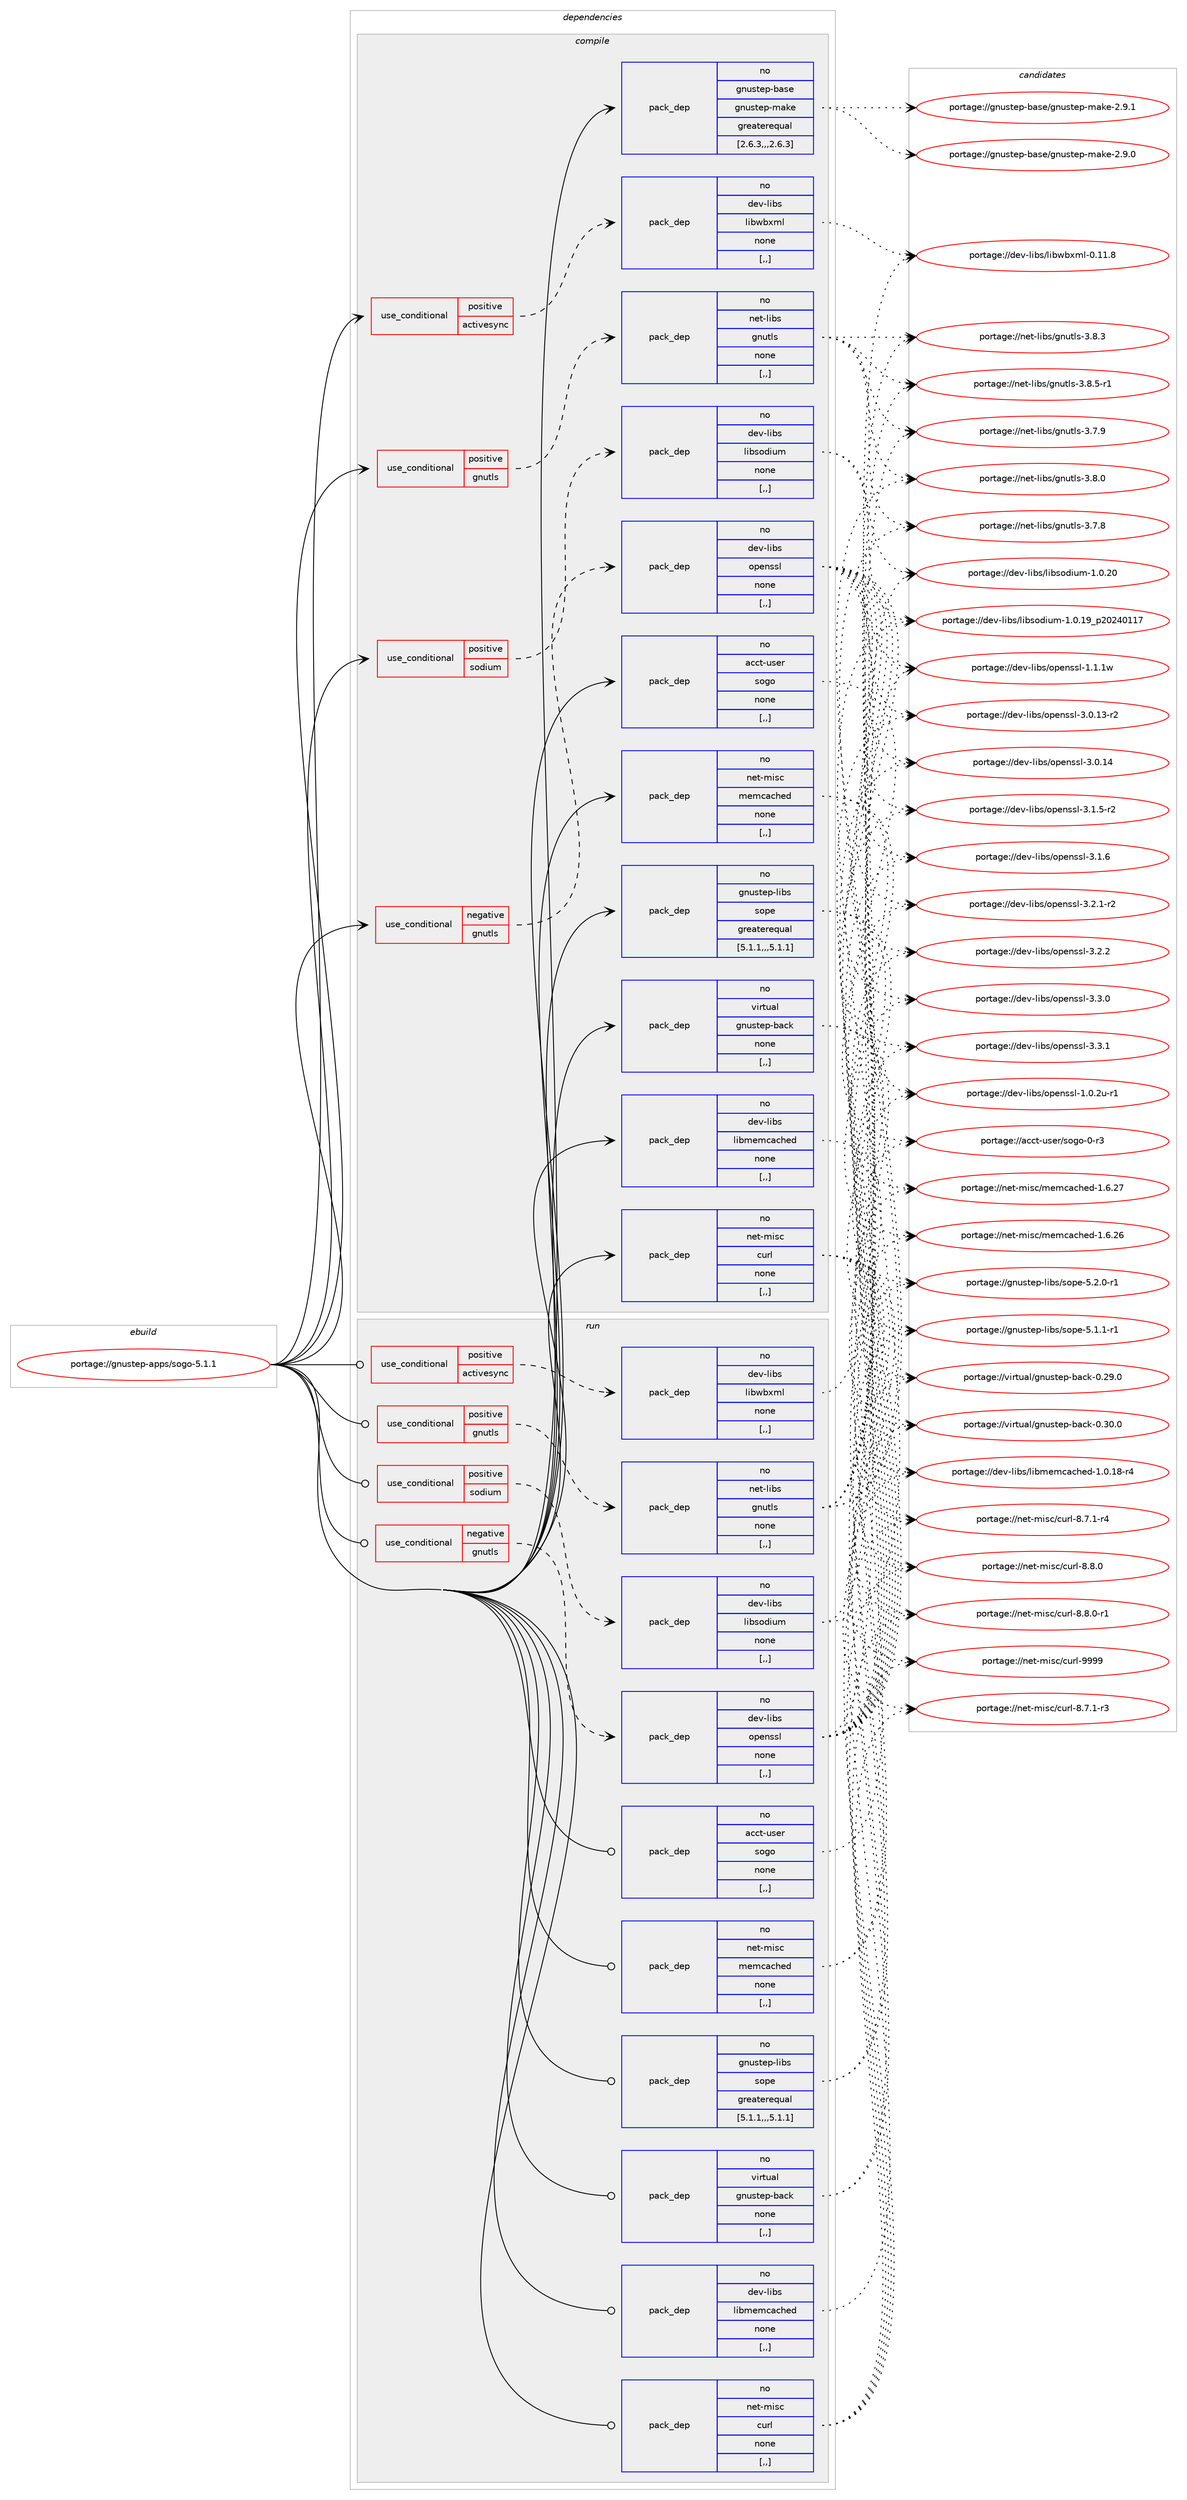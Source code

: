 digraph prolog {

# *************
# Graph options
# *************

newrank=true;
concentrate=true;
compound=true;
graph [rankdir=LR,fontname=Helvetica,fontsize=10,ranksep=1.5];#, ranksep=2.5, nodesep=0.2];
edge  [arrowhead=vee];
node  [fontname=Helvetica,fontsize=10];

# **********
# The ebuild
# **********

subgraph cluster_leftcol {
color=gray;
rank=same;
label=<<i>ebuild</i>>;
id [label="portage://gnustep-apps/sogo-5.1.1", color=red, width=4, href="../gnustep-apps/sogo-5.1.1.svg"];
}

# ****************
# The dependencies
# ****************

subgraph cluster_midcol {
color=gray;
label=<<i>dependencies</i>>;
subgraph cluster_compile {
fillcolor="#eeeeee";
style=filled;
label=<<i>compile</i>>;
subgraph cond64511 {
dependency236648 [label=<<TABLE BORDER="0" CELLBORDER="1" CELLSPACING="0" CELLPADDING="4"><TR><TD ROWSPAN="3" CELLPADDING="10">use_conditional</TD></TR><TR><TD>negative</TD></TR><TR><TD>gnutls</TD></TR></TABLE>>, shape=none, color=red];
subgraph pack170615 {
dependency236649 [label=<<TABLE BORDER="0" CELLBORDER="1" CELLSPACING="0" CELLPADDING="4" WIDTH="220"><TR><TD ROWSPAN="6" CELLPADDING="30">pack_dep</TD></TR><TR><TD WIDTH="110">no</TD></TR><TR><TD>dev-libs</TD></TR><TR><TD>openssl</TD></TR><TR><TD>none</TD></TR><TR><TD>[,,]</TD></TR></TABLE>>, shape=none, color=blue];
}
dependency236648:e -> dependency236649:w [weight=20,style="dashed",arrowhead="vee"];
}
id:e -> dependency236648:w [weight=20,style="solid",arrowhead="vee"];
subgraph cond64512 {
dependency236650 [label=<<TABLE BORDER="0" CELLBORDER="1" CELLSPACING="0" CELLPADDING="4"><TR><TD ROWSPAN="3" CELLPADDING="10">use_conditional</TD></TR><TR><TD>positive</TD></TR><TR><TD>activesync</TD></TR></TABLE>>, shape=none, color=red];
subgraph pack170616 {
dependency236651 [label=<<TABLE BORDER="0" CELLBORDER="1" CELLSPACING="0" CELLPADDING="4" WIDTH="220"><TR><TD ROWSPAN="6" CELLPADDING="30">pack_dep</TD></TR><TR><TD WIDTH="110">no</TD></TR><TR><TD>dev-libs</TD></TR><TR><TD>libwbxml</TD></TR><TR><TD>none</TD></TR><TR><TD>[,,]</TD></TR></TABLE>>, shape=none, color=blue];
}
dependency236650:e -> dependency236651:w [weight=20,style="dashed",arrowhead="vee"];
}
id:e -> dependency236650:w [weight=20,style="solid",arrowhead="vee"];
subgraph cond64513 {
dependency236652 [label=<<TABLE BORDER="0" CELLBORDER="1" CELLSPACING="0" CELLPADDING="4"><TR><TD ROWSPAN="3" CELLPADDING="10">use_conditional</TD></TR><TR><TD>positive</TD></TR><TR><TD>gnutls</TD></TR></TABLE>>, shape=none, color=red];
subgraph pack170617 {
dependency236653 [label=<<TABLE BORDER="0" CELLBORDER="1" CELLSPACING="0" CELLPADDING="4" WIDTH="220"><TR><TD ROWSPAN="6" CELLPADDING="30">pack_dep</TD></TR><TR><TD WIDTH="110">no</TD></TR><TR><TD>net-libs</TD></TR><TR><TD>gnutls</TD></TR><TR><TD>none</TD></TR><TR><TD>[,,]</TD></TR></TABLE>>, shape=none, color=blue];
}
dependency236652:e -> dependency236653:w [weight=20,style="dashed",arrowhead="vee"];
}
id:e -> dependency236652:w [weight=20,style="solid",arrowhead="vee"];
subgraph cond64514 {
dependency236654 [label=<<TABLE BORDER="0" CELLBORDER="1" CELLSPACING="0" CELLPADDING="4"><TR><TD ROWSPAN="3" CELLPADDING="10">use_conditional</TD></TR><TR><TD>positive</TD></TR><TR><TD>sodium</TD></TR></TABLE>>, shape=none, color=red];
subgraph pack170618 {
dependency236655 [label=<<TABLE BORDER="0" CELLBORDER="1" CELLSPACING="0" CELLPADDING="4" WIDTH="220"><TR><TD ROWSPAN="6" CELLPADDING="30">pack_dep</TD></TR><TR><TD WIDTH="110">no</TD></TR><TR><TD>dev-libs</TD></TR><TR><TD>libsodium</TD></TR><TR><TD>none</TD></TR><TR><TD>[,,]</TD></TR></TABLE>>, shape=none, color=blue];
}
dependency236654:e -> dependency236655:w [weight=20,style="dashed",arrowhead="vee"];
}
id:e -> dependency236654:w [weight=20,style="solid",arrowhead="vee"];
subgraph pack170619 {
dependency236656 [label=<<TABLE BORDER="0" CELLBORDER="1" CELLSPACING="0" CELLPADDING="4" WIDTH="220"><TR><TD ROWSPAN="6" CELLPADDING="30">pack_dep</TD></TR><TR><TD WIDTH="110">no</TD></TR><TR><TD>acct-user</TD></TR><TR><TD>sogo</TD></TR><TR><TD>none</TD></TR><TR><TD>[,,]</TD></TR></TABLE>>, shape=none, color=blue];
}
id:e -> dependency236656:w [weight=20,style="solid",arrowhead="vee"];
subgraph pack170620 {
dependency236657 [label=<<TABLE BORDER="0" CELLBORDER="1" CELLSPACING="0" CELLPADDING="4" WIDTH="220"><TR><TD ROWSPAN="6" CELLPADDING="30">pack_dep</TD></TR><TR><TD WIDTH="110">no</TD></TR><TR><TD>dev-libs</TD></TR><TR><TD>libmemcached</TD></TR><TR><TD>none</TD></TR><TR><TD>[,,]</TD></TR></TABLE>>, shape=none, color=blue];
}
id:e -> dependency236657:w [weight=20,style="solid",arrowhead="vee"];
subgraph pack170621 {
dependency236658 [label=<<TABLE BORDER="0" CELLBORDER="1" CELLSPACING="0" CELLPADDING="4" WIDTH="220"><TR><TD ROWSPAN="6" CELLPADDING="30">pack_dep</TD></TR><TR><TD WIDTH="110">no</TD></TR><TR><TD>gnustep-base</TD></TR><TR><TD>gnustep-make</TD></TR><TR><TD>greaterequal</TD></TR><TR><TD>[2.6.3,,,2.6.3]</TD></TR></TABLE>>, shape=none, color=blue];
}
id:e -> dependency236658:w [weight=20,style="solid",arrowhead="vee"];
subgraph pack170622 {
dependency236659 [label=<<TABLE BORDER="0" CELLBORDER="1" CELLSPACING="0" CELLPADDING="4" WIDTH="220"><TR><TD ROWSPAN="6" CELLPADDING="30">pack_dep</TD></TR><TR><TD WIDTH="110">no</TD></TR><TR><TD>gnustep-libs</TD></TR><TR><TD>sope</TD></TR><TR><TD>greaterequal</TD></TR><TR><TD>[5.1.1,,,5.1.1]</TD></TR></TABLE>>, shape=none, color=blue];
}
id:e -> dependency236659:w [weight=20,style="solid",arrowhead="vee"];
subgraph pack170623 {
dependency236660 [label=<<TABLE BORDER="0" CELLBORDER="1" CELLSPACING="0" CELLPADDING="4" WIDTH="220"><TR><TD ROWSPAN="6" CELLPADDING="30">pack_dep</TD></TR><TR><TD WIDTH="110">no</TD></TR><TR><TD>net-misc</TD></TR><TR><TD>curl</TD></TR><TR><TD>none</TD></TR><TR><TD>[,,]</TD></TR></TABLE>>, shape=none, color=blue];
}
id:e -> dependency236660:w [weight=20,style="solid",arrowhead="vee"];
subgraph pack170624 {
dependency236661 [label=<<TABLE BORDER="0" CELLBORDER="1" CELLSPACING="0" CELLPADDING="4" WIDTH="220"><TR><TD ROWSPAN="6" CELLPADDING="30">pack_dep</TD></TR><TR><TD WIDTH="110">no</TD></TR><TR><TD>net-misc</TD></TR><TR><TD>memcached</TD></TR><TR><TD>none</TD></TR><TR><TD>[,,]</TD></TR></TABLE>>, shape=none, color=blue];
}
id:e -> dependency236661:w [weight=20,style="solid",arrowhead="vee"];
subgraph pack170625 {
dependency236662 [label=<<TABLE BORDER="0" CELLBORDER="1" CELLSPACING="0" CELLPADDING="4" WIDTH="220"><TR><TD ROWSPAN="6" CELLPADDING="30">pack_dep</TD></TR><TR><TD WIDTH="110">no</TD></TR><TR><TD>virtual</TD></TR><TR><TD>gnustep-back</TD></TR><TR><TD>none</TD></TR><TR><TD>[,,]</TD></TR></TABLE>>, shape=none, color=blue];
}
id:e -> dependency236662:w [weight=20,style="solid",arrowhead="vee"];
}
subgraph cluster_compileandrun {
fillcolor="#eeeeee";
style=filled;
label=<<i>compile and run</i>>;
}
subgraph cluster_run {
fillcolor="#eeeeee";
style=filled;
label=<<i>run</i>>;
subgraph cond64515 {
dependency236663 [label=<<TABLE BORDER="0" CELLBORDER="1" CELLSPACING="0" CELLPADDING="4"><TR><TD ROWSPAN="3" CELLPADDING="10">use_conditional</TD></TR><TR><TD>negative</TD></TR><TR><TD>gnutls</TD></TR></TABLE>>, shape=none, color=red];
subgraph pack170626 {
dependency236664 [label=<<TABLE BORDER="0" CELLBORDER="1" CELLSPACING="0" CELLPADDING="4" WIDTH="220"><TR><TD ROWSPAN="6" CELLPADDING="30">pack_dep</TD></TR><TR><TD WIDTH="110">no</TD></TR><TR><TD>dev-libs</TD></TR><TR><TD>openssl</TD></TR><TR><TD>none</TD></TR><TR><TD>[,,]</TD></TR></TABLE>>, shape=none, color=blue];
}
dependency236663:e -> dependency236664:w [weight=20,style="dashed",arrowhead="vee"];
}
id:e -> dependency236663:w [weight=20,style="solid",arrowhead="odot"];
subgraph cond64516 {
dependency236665 [label=<<TABLE BORDER="0" CELLBORDER="1" CELLSPACING="0" CELLPADDING="4"><TR><TD ROWSPAN="3" CELLPADDING="10">use_conditional</TD></TR><TR><TD>positive</TD></TR><TR><TD>activesync</TD></TR></TABLE>>, shape=none, color=red];
subgraph pack170627 {
dependency236666 [label=<<TABLE BORDER="0" CELLBORDER="1" CELLSPACING="0" CELLPADDING="4" WIDTH="220"><TR><TD ROWSPAN="6" CELLPADDING="30">pack_dep</TD></TR><TR><TD WIDTH="110">no</TD></TR><TR><TD>dev-libs</TD></TR><TR><TD>libwbxml</TD></TR><TR><TD>none</TD></TR><TR><TD>[,,]</TD></TR></TABLE>>, shape=none, color=blue];
}
dependency236665:e -> dependency236666:w [weight=20,style="dashed",arrowhead="vee"];
}
id:e -> dependency236665:w [weight=20,style="solid",arrowhead="odot"];
subgraph cond64517 {
dependency236667 [label=<<TABLE BORDER="0" CELLBORDER="1" CELLSPACING="0" CELLPADDING="4"><TR><TD ROWSPAN="3" CELLPADDING="10">use_conditional</TD></TR><TR><TD>positive</TD></TR><TR><TD>gnutls</TD></TR></TABLE>>, shape=none, color=red];
subgraph pack170628 {
dependency236668 [label=<<TABLE BORDER="0" CELLBORDER="1" CELLSPACING="0" CELLPADDING="4" WIDTH="220"><TR><TD ROWSPAN="6" CELLPADDING="30">pack_dep</TD></TR><TR><TD WIDTH="110">no</TD></TR><TR><TD>net-libs</TD></TR><TR><TD>gnutls</TD></TR><TR><TD>none</TD></TR><TR><TD>[,,]</TD></TR></TABLE>>, shape=none, color=blue];
}
dependency236667:e -> dependency236668:w [weight=20,style="dashed",arrowhead="vee"];
}
id:e -> dependency236667:w [weight=20,style="solid",arrowhead="odot"];
subgraph cond64518 {
dependency236669 [label=<<TABLE BORDER="0" CELLBORDER="1" CELLSPACING="0" CELLPADDING="4"><TR><TD ROWSPAN="3" CELLPADDING="10">use_conditional</TD></TR><TR><TD>positive</TD></TR><TR><TD>sodium</TD></TR></TABLE>>, shape=none, color=red];
subgraph pack170629 {
dependency236670 [label=<<TABLE BORDER="0" CELLBORDER="1" CELLSPACING="0" CELLPADDING="4" WIDTH="220"><TR><TD ROWSPAN="6" CELLPADDING="30">pack_dep</TD></TR><TR><TD WIDTH="110">no</TD></TR><TR><TD>dev-libs</TD></TR><TR><TD>libsodium</TD></TR><TR><TD>none</TD></TR><TR><TD>[,,]</TD></TR></TABLE>>, shape=none, color=blue];
}
dependency236669:e -> dependency236670:w [weight=20,style="dashed",arrowhead="vee"];
}
id:e -> dependency236669:w [weight=20,style="solid",arrowhead="odot"];
subgraph pack170630 {
dependency236671 [label=<<TABLE BORDER="0" CELLBORDER="1" CELLSPACING="0" CELLPADDING="4" WIDTH="220"><TR><TD ROWSPAN="6" CELLPADDING="30">pack_dep</TD></TR><TR><TD WIDTH="110">no</TD></TR><TR><TD>acct-user</TD></TR><TR><TD>sogo</TD></TR><TR><TD>none</TD></TR><TR><TD>[,,]</TD></TR></TABLE>>, shape=none, color=blue];
}
id:e -> dependency236671:w [weight=20,style="solid",arrowhead="odot"];
subgraph pack170631 {
dependency236672 [label=<<TABLE BORDER="0" CELLBORDER="1" CELLSPACING="0" CELLPADDING="4" WIDTH="220"><TR><TD ROWSPAN="6" CELLPADDING="30">pack_dep</TD></TR><TR><TD WIDTH="110">no</TD></TR><TR><TD>dev-libs</TD></TR><TR><TD>libmemcached</TD></TR><TR><TD>none</TD></TR><TR><TD>[,,]</TD></TR></TABLE>>, shape=none, color=blue];
}
id:e -> dependency236672:w [weight=20,style="solid",arrowhead="odot"];
subgraph pack170632 {
dependency236673 [label=<<TABLE BORDER="0" CELLBORDER="1" CELLSPACING="0" CELLPADDING="4" WIDTH="220"><TR><TD ROWSPAN="6" CELLPADDING="30">pack_dep</TD></TR><TR><TD WIDTH="110">no</TD></TR><TR><TD>gnustep-libs</TD></TR><TR><TD>sope</TD></TR><TR><TD>greaterequal</TD></TR><TR><TD>[5.1.1,,,5.1.1]</TD></TR></TABLE>>, shape=none, color=blue];
}
id:e -> dependency236673:w [weight=20,style="solid",arrowhead="odot"];
subgraph pack170633 {
dependency236674 [label=<<TABLE BORDER="0" CELLBORDER="1" CELLSPACING="0" CELLPADDING="4" WIDTH="220"><TR><TD ROWSPAN="6" CELLPADDING="30">pack_dep</TD></TR><TR><TD WIDTH="110">no</TD></TR><TR><TD>net-misc</TD></TR><TR><TD>curl</TD></TR><TR><TD>none</TD></TR><TR><TD>[,,]</TD></TR></TABLE>>, shape=none, color=blue];
}
id:e -> dependency236674:w [weight=20,style="solid",arrowhead="odot"];
subgraph pack170634 {
dependency236675 [label=<<TABLE BORDER="0" CELLBORDER="1" CELLSPACING="0" CELLPADDING="4" WIDTH="220"><TR><TD ROWSPAN="6" CELLPADDING="30">pack_dep</TD></TR><TR><TD WIDTH="110">no</TD></TR><TR><TD>net-misc</TD></TR><TR><TD>memcached</TD></TR><TR><TD>none</TD></TR><TR><TD>[,,]</TD></TR></TABLE>>, shape=none, color=blue];
}
id:e -> dependency236675:w [weight=20,style="solid",arrowhead="odot"];
subgraph pack170635 {
dependency236676 [label=<<TABLE BORDER="0" CELLBORDER="1" CELLSPACING="0" CELLPADDING="4" WIDTH="220"><TR><TD ROWSPAN="6" CELLPADDING="30">pack_dep</TD></TR><TR><TD WIDTH="110">no</TD></TR><TR><TD>virtual</TD></TR><TR><TD>gnustep-back</TD></TR><TR><TD>none</TD></TR><TR><TD>[,,]</TD></TR></TABLE>>, shape=none, color=blue];
}
id:e -> dependency236676:w [weight=20,style="solid",arrowhead="odot"];
}
}

# **************
# The candidates
# **************

subgraph cluster_choices {
rank=same;
color=gray;
label=<<i>candidates</i>>;

subgraph choice170615 {
color=black;
nodesep=1;
choice1001011184510810598115471111121011101151151084549464846501174511449 [label="portage://dev-libs/openssl-1.0.2u-r1", color=red, width=4,href="../dev-libs/openssl-1.0.2u-r1.svg"];
choice100101118451081059811547111112101110115115108454946494649119 [label="portage://dev-libs/openssl-1.1.1w", color=red, width=4,href="../dev-libs/openssl-1.1.1w.svg"];
choice100101118451081059811547111112101110115115108455146484649514511450 [label="portage://dev-libs/openssl-3.0.13-r2", color=red, width=4,href="../dev-libs/openssl-3.0.13-r2.svg"];
choice10010111845108105981154711111210111011511510845514648464952 [label="portage://dev-libs/openssl-3.0.14", color=red, width=4,href="../dev-libs/openssl-3.0.14.svg"];
choice1001011184510810598115471111121011101151151084551464946534511450 [label="portage://dev-libs/openssl-3.1.5-r2", color=red, width=4,href="../dev-libs/openssl-3.1.5-r2.svg"];
choice100101118451081059811547111112101110115115108455146494654 [label="portage://dev-libs/openssl-3.1.6", color=red, width=4,href="../dev-libs/openssl-3.1.6.svg"];
choice1001011184510810598115471111121011101151151084551465046494511450 [label="portage://dev-libs/openssl-3.2.1-r2", color=red, width=4,href="../dev-libs/openssl-3.2.1-r2.svg"];
choice100101118451081059811547111112101110115115108455146504650 [label="portage://dev-libs/openssl-3.2.2", color=red, width=4,href="../dev-libs/openssl-3.2.2.svg"];
choice100101118451081059811547111112101110115115108455146514648 [label="portage://dev-libs/openssl-3.3.0", color=red, width=4,href="../dev-libs/openssl-3.3.0.svg"];
choice100101118451081059811547111112101110115115108455146514649 [label="portage://dev-libs/openssl-3.3.1", color=red, width=4,href="../dev-libs/openssl-3.3.1.svg"];
dependency236649:e -> choice1001011184510810598115471111121011101151151084549464846501174511449:w [style=dotted,weight="100"];
dependency236649:e -> choice100101118451081059811547111112101110115115108454946494649119:w [style=dotted,weight="100"];
dependency236649:e -> choice100101118451081059811547111112101110115115108455146484649514511450:w [style=dotted,weight="100"];
dependency236649:e -> choice10010111845108105981154711111210111011511510845514648464952:w [style=dotted,weight="100"];
dependency236649:e -> choice1001011184510810598115471111121011101151151084551464946534511450:w [style=dotted,weight="100"];
dependency236649:e -> choice100101118451081059811547111112101110115115108455146494654:w [style=dotted,weight="100"];
dependency236649:e -> choice1001011184510810598115471111121011101151151084551465046494511450:w [style=dotted,weight="100"];
dependency236649:e -> choice100101118451081059811547111112101110115115108455146504650:w [style=dotted,weight="100"];
dependency236649:e -> choice100101118451081059811547111112101110115115108455146514648:w [style=dotted,weight="100"];
dependency236649:e -> choice100101118451081059811547111112101110115115108455146514649:w [style=dotted,weight="100"];
}
subgraph choice170616 {
color=black;
nodesep=1;
choice100101118451081059811547108105981199812010910845484649494656 [label="portage://dev-libs/libwbxml-0.11.8", color=red, width=4,href="../dev-libs/libwbxml-0.11.8.svg"];
dependency236651:e -> choice100101118451081059811547108105981199812010910845484649494656:w [style=dotted,weight="100"];
}
subgraph choice170617 {
color=black;
nodesep=1;
choice110101116451081059811547103110117116108115455146554656 [label="portage://net-libs/gnutls-3.7.8", color=red, width=4,href="../net-libs/gnutls-3.7.8.svg"];
choice110101116451081059811547103110117116108115455146554657 [label="portage://net-libs/gnutls-3.7.9", color=red, width=4,href="../net-libs/gnutls-3.7.9.svg"];
choice110101116451081059811547103110117116108115455146564648 [label="portage://net-libs/gnutls-3.8.0", color=red, width=4,href="../net-libs/gnutls-3.8.0.svg"];
choice110101116451081059811547103110117116108115455146564651 [label="portage://net-libs/gnutls-3.8.3", color=red, width=4,href="../net-libs/gnutls-3.8.3.svg"];
choice1101011164510810598115471031101171161081154551465646534511449 [label="portage://net-libs/gnutls-3.8.5-r1", color=red, width=4,href="../net-libs/gnutls-3.8.5-r1.svg"];
dependency236653:e -> choice110101116451081059811547103110117116108115455146554656:w [style=dotted,weight="100"];
dependency236653:e -> choice110101116451081059811547103110117116108115455146554657:w [style=dotted,weight="100"];
dependency236653:e -> choice110101116451081059811547103110117116108115455146564648:w [style=dotted,weight="100"];
dependency236653:e -> choice110101116451081059811547103110117116108115455146564651:w [style=dotted,weight="100"];
dependency236653:e -> choice1101011164510810598115471031101171161081154551465646534511449:w [style=dotted,weight="100"];
}
subgraph choice170618 {
color=black;
nodesep=1;
choice1001011184510810598115471081059811511110010511710945494648464957951125048505248494955 [label="portage://dev-libs/libsodium-1.0.19_p20240117", color=red, width=4,href="../dev-libs/libsodium-1.0.19_p20240117.svg"];
choice1001011184510810598115471081059811511110010511710945494648465048 [label="portage://dev-libs/libsodium-1.0.20", color=red, width=4,href="../dev-libs/libsodium-1.0.20.svg"];
dependency236655:e -> choice1001011184510810598115471081059811511110010511710945494648464957951125048505248494955:w [style=dotted,weight="100"];
dependency236655:e -> choice1001011184510810598115471081059811511110010511710945494648465048:w [style=dotted,weight="100"];
}
subgraph choice170619 {
color=black;
nodesep=1;
choice979999116451171151011144711511110311145484511451 [label="portage://acct-user/sogo-0-r3", color=red, width=4,href="../acct-user/sogo-0-r3.svg"];
dependency236656:e -> choice979999116451171151011144711511110311145484511451:w [style=dotted,weight="100"];
}
subgraph choice170620 {
color=black;
nodesep=1;
choice10010111845108105981154710810598109101109999799104101100454946484649564511452 [label="portage://dev-libs/libmemcached-1.0.18-r4", color=red, width=4,href="../dev-libs/libmemcached-1.0.18-r4.svg"];
dependency236657:e -> choice10010111845108105981154710810598109101109999799104101100454946484649564511452:w [style=dotted,weight="100"];
}
subgraph choice170621 {
color=black;
nodesep=1;
choice103110117115116101112459897115101471031101171151161011124510997107101455046574648 [label="portage://gnustep-base/gnustep-make-2.9.0", color=red, width=4,href="../gnustep-base/gnustep-make-2.9.0.svg"];
choice103110117115116101112459897115101471031101171151161011124510997107101455046574649 [label="portage://gnustep-base/gnustep-make-2.9.1", color=red, width=4,href="../gnustep-base/gnustep-make-2.9.1.svg"];
dependency236658:e -> choice103110117115116101112459897115101471031101171151161011124510997107101455046574648:w [style=dotted,weight="100"];
dependency236658:e -> choice103110117115116101112459897115101471031101171151161011124510997107101455046574649:w [style=dotted,weight="100"];
}
subgraph choice170622 {
color=black;
nodesep=1;
choice1031101171151161011124510810598115471151111121014553464946494511449 [label="portage://gnustep-libs/sope-5.1.1-r1", color=red, width=4,href="../gnustep-libs/sope-5.1.1-r1.svg"];
choice1031101171151161011124510810598115471151111121014553465046484511449 [label="portage://gnustep-libs/sope-5.2.0-r1", color=red, width=4,href="../gnustep-libs/sope-5.2.0-r1.svg"];
dependency236659:e -> choice1031101171151161011124510810598115471151111121014553464946494511449:w [style=dotted,weight="100"];
dependency236659:e -> choice1031101171151161011124510810598115471151111121014553465046484511449:w [style=dotted,weight="100"];
}
subgraph choice170623 {
color=black;
nodesep=1;
choice110101116451091051159947991171141084556465546494511451 [label="portage://net-misc/curl-8.7.1-r3", color=red, width=4,href="../net-misc/curl-8.7.1-r3.svg"];
choice110101116451091051159947991171141084556465546494511452 [label="portage://net-misc/curl-8.7.1-r4", color=red, width=4,href="../net-misc/curl-8.7.1-r4.svg"];
choice11010111645109105115994799117114108455646564648 [label="portage://net-misc/curl-8.8.0", color=red, width=4,href="../net-misc/curl-8.8.0.svg"];
choice110101116451091051159947991171141084556465646484511449 [label="portage://net-misc/curl-8.8.0-r1", color=red, width=4,href="../net-misc/curl-8.8.0-r1.svg"];
choice110101116451091051159947991171141084557575757 [label="portage://net-misc/curl-9999", color=red, width=4,href="../net-misc/curl-9999.svg"];
dependency236660:e -> choice110101116451091051159947991171141084556465546494511451:w [style=dotted,weight="100"];
dependency236660:e -> choice110101116451091051159947991171141084556465546494511452:w [style=dotted,weight="100"];
dependency236660:e -> choice11010111645109105115994799117114108455646564648:w [style=dotted,weight="100"];
dependency236660:e -> choice110101116451091051159947991171141084556465646484511449:w [style=dotted,weight="100"];
dependency236660:e -> choice110101116451091051159947991171141084557575757:w [style=dotted,weight="100"];
}
subgraph choice170624 {
color=black;
nodesep=1;
choice11010111645109105115994710910110999979910410110045494654465054 [label="portage://net-misc/memcached-1.6.26", color=red, width=4,href="../net-misc/memcached-1.6.26.svg"];
choice11010111645109105115994710910110999979910410110045494654465055 [label="portage://net-misc/memcached-1.6.27", color=red, width=4,href="../net-misc/memcached-1.6.27.svg"];
dependency236661:e -> choice11010111645109105115994710910110999979910410110045494654465054:w [style=dotted,weight="100"];
dependency236661:e -> choice11010111645109105115994710910110999979910410110045494654465055:w [style=dotted,weight="100"];
}
subgraph choice170625 {
color=black;
nodesep=1;
choice11810511411611797108471031101171151161011124598979910745484650574648 [label="portage://virtual/gnustep-back-0.29.0", color=red, width=4,href="../virtual/gnustep-back-0.29.0.svg"];
choice11810511411611797108471031101171151161011124598979910745484651484648 [label="portage://virtual/gnustep-back-0.30.0", color=red, width=4,href="../virtual/gnustep-back-0.30.0.svg"];
dependency236662:e -> choice11810511411611797108471031101171151161011124598979910745484650574648:w [style=dotted,weight="100"];
dependency236662:e -> choice11810511411611797108471031101171151161011124598979910745484651484648:w [style=dotted,weight="100"];
}
subgraph choice170626 {
color=black;
nodesep=1;
choice1001011184510810598115471111121011101151151084549464846501174511449 [label="portage://dev-libs/openssl-1.0.2u-r1", color=red, width=4,href="../dev-libs/openssl-1.0.2u-r1.svg"];
choice100101118451081059811547111112101110115115108454946494649119 [label="portage://dev-libs/openssl-1.1.1w", color=red, width=4,href="../dev-libs/openssl-1.1.1w.svg"];
choice100101118451081059811547111112101110115115108455146484649514511450 [label="portage://dev-libs/openssl-3.0.13-r2", color=red, width=4,href="../dev-libs/openssl-3.0.13-r2.svg"];
choice10010111845108105981154711111210111011511510845514648464952 [label="portage://dev-libs/openssl-3.0.14", color=red, width=4,href="../dev-libs/openssl-3.0.14.svg"];
choice1001011184510810598115471111121011101151151084551464946534511450 [label="portage://dev-libs/openssl-3.1.5-r2", color=red, width=4,href="../dev-libs/openssl-3.1.5-r2.svg"];
choice100101118451081059811547111112101110115115108455146494654 [label="portage://dev-libs/openssl-3.1.6", color=red, width=4,href="../dev-libs/openssl-3.1.6.svg"];
choice1001011184510810598115471111121011101151151084551465046494511450 [label="portage://dev-libs/openssl-3.2.1-r2", color=red, width=4,href="../dev-libs/openssl-3.2.1-r2.svg"];
choice100101118451081059811547111112101110115115108455146504650 [label="portage://dev-libs/openssl-3.2.2", color=red, width=4,href="../dev-libs/openssl-3.2.2.svg"];
choice100101118451081059811547111112101110115115108455146514648 [label="portage://dev-libs/openssl-3.3.0", color=red, width=4,href="../dev-libs/openssl-3.3.0.svg"];
choice100101118451081059811547111112101110115115108455146514649 [label="portage://dev-libs/openssl-3.3.1", color=red, width=4,href="../dev-libs/openssl-3.3.1.svg"];
dependency236664:e -> choice1001011184510810598115471111121011101151151084549464846501174511449:w [style=dotted,weight="100"];
dependency236664:e -> choice100101118451081059811547111112101110115115108454946494649119:w [style=dotted,weight="100"];
dependency236664:e -> choice100101118451081059811547111112101110115115108455146484649514511450:w [style=dotted,weight="100"];
dependency236664:e -> choice10010111845108105981154711111210111011511510845514648464952:w [style=dotted,weight="100"];
dependency236664:e -> choice1001011184510810598115471111121011101151151084551464946534511450:w [style=dotted,weight="100"];
dependency236664:e -> choice100101118451081059811547111112101110115115108455146494654:w [style=dotted,weight="100"];
dependency236664:e -> choice1001011184510810598115471111121011101151151084551465046494511450:w [style=dotted,weight="100"];
dependency236664:e -> choice100101118451081059811547111112101110115115108455146504650:w [style=dotted,weight="100"];
dependency236664:e -> choice100101118451081059811547111112101110115115108455146514648:w [style=dotted,weight="100"];
dependency236664:e -> choice100101118451081059811547111112101110115115108455146514649:w [style=dotted,weight="100"];
}
subgraph choice170627 {
color=black;
nodesep=1;
choice100101118451081059811547108105981199812010910845484649494656 [label="portage://dev-libs/libwbxml-0.11.8", color=red, width=4,href="../dev-libs/libwbxml-0.11.8.svg"];
dependency236666:e -> choice100101118451081059811547108105981199812010910845484649494656:w [style=dotted,weight="100"];
}
subgraph choice170628 {
color=black;
nodesep=1;
choice110101116451081059811547103110117116108115455146554656 [label="portage://net-libs/gnutls-3.7.8", color=red, width=4,href="../net-libs/gnutls-3.7.8.svg"];
choice110101116451081059811547103110117116108115455146554657 [label="portage://net-libs/gnutls-3.7.9", color=red, width=4,href="../net-libs/gnutls-3.7.9.svg"];
choice110101116451081059811547103110117116108115455146564648 [label="portage://net-libs/gnutls-3.8.0", color=red, width=4,href="../net-libs/gnutls-3.8.0.svg"];
choice110101116451081059811547103110117116108115455146564651 [label="portage://net-libs/gnutls-3.8.3", color=red, width=4,href="../net-libs/gnutls-3.8.3.svg"];
choice1101011164510810598115471031101171161081154551465646534511449 [label="portage://net-libs/gnutls-3.8.5-r1", color=red, width=4,href="../net-libs/gnutls-3.8.5-r1.svg"];
dependency236668:e -> choice110101116451081059811547103110117116108115455146554656:w [style=dotted,weight="100"];
dependency236668:e -> choice110101116451081059811547103110117116108115455146554657:w [style=dotted,weight="100"];
dependency236668:e -> choice110101116451081059811547103110117116108115455146564648:w [style=dotted,weight="100"];
dependency236668:e -> choice110101116451081059811547103110117116108115455146564651:w [style=dotted,weight="100"];
dependency236668:e -> choice1101011164510810598115471031101171161081154551465646534511449:w [style=dotted,weight="100"];
}
subgraph choice170629 {
color=black;
nodesep=1;
choice1001011184510810598115471081059811511110010511710945494648464957951125048505248494955 [label="portage://dev-libs/libsodium-1.0.19_p20240117", color=red, width=4,href="../dev-libs/libsodium-1.0.19_p20240117.svg"];
choice1001011184510810598115471081059811511110010511710945494648465048 [label="portage://dev-libs/libsodium-1.0.20", color=red, width=4,href="../dev-libs/libsodium-1.0.20.svg"];
dependency236670:e -> choice1001011184510810598115471081059811511110010511710945494648464957951125048505248494955:w [style=dotted,weight="100"];
dependency236670:e -> choice1001011184510810598115471081059811511110010511710945494648465048:w [style=dotted,weight="100"];
}
subgraph choice170630 {
color=black;
nodesep=1;
choice979999116451171151011144711511110311145484511451 [label="portage://acct-user/sogo-0-r3", color=red, width=4,href="../acct-user/sogo-0-r3.svg"];
dependency236671:e -> choice979999116451171151011144711511110311145484511451:w [style=dotted,weight="100"];
}
subgraph choice170631 {
color=black;
nodesep=1;
choice10010111845108105981154710810598109101109999799104101100454946484649564511452 [label="portage://dev-libs/libmemcached-1.0.18-r4", color=red, width=4,href="../dev-libs/libmemcached-1.0.18-r4.svg"];
dependency236672:e -> choice10010111845108105981154710810598109101109999799104101100454946484649564511452:w [style=dotted,weight="100"];
}
subgraph choice170632 {
color=black;
nodesep=1;
choice1031101171151161011124510810598115471151111121014553464946494511449 [label="portage://gnustep-libs/sope-5.1.1-r1", color=red, width=4,href="../gnustep-libs/sope-5.1.1-r1.svg"];
choice1031101171151161011124510810598115471151111121014553465046484511449 [label="portage://gnustep-libs/sope-5.2.0-r1", color=red, width=4,href="../gnustep-libs/sope-5.2.0-r1.svg"];
dependency236673:e -> choice1031101171151161011124510810598115471151111121014553464946494511449:w [style=dotted,weight="100"];
dependency236673:e -> choice1031101171151161011124510810598115471151111121014553465046484511449:w [style=dotted,weight="100"];
}
subgraph choice170633 {
color=black;
nodesep=1;
choice110101116451091051159947991171141084556465546494511451 [label="portage://net-misc/curl-8.7.1-r3", color=red, width=4,href="../net-misc/curl-8.7.1-r3.svg"];
choice110101116451091051159947991171141084556465546494511452 [label="portage://net-misc/curl-8.7.1-r4", color=red, width=4,href="../net-misc/curl-8.7.1-r4.svg"];
choice11010111645109105115994799117114108455646564648 [label="portage://net-misc/curl-8.8.0", color=red, width=4,href="../net-misc/curl-8.8.0.svg"];
choice110101116451091051159947991171141084556465646484511449 [label="portage://net-misc/curl-8.8.0-r1", color=red, width=4,href="../net-misc/curl-8.8.0-r1.svg"];
choice110101116451091051159947991171141084557575757 [label="portage://net-misc/curl-9999", color=red, width=4,href="../net-misc/curl-9999.svg"];
dependency236674:e -> choice110101116451091051159947991171141084556465546494511451:w [style=dotted,weight="100"];
dependency236674:e -> choice110101116451091051159947991171141084556465546494511452:w [style=dotted,weight="100"];
dependency236674:e -> choice11010111645109105115994799117114108455646564648:w [style=dotted,weight="100"];
dependency236674:e -> choice110101116451091051159947991171141084556465646484511449:w [style=dotted,weight="100"];
dependency236674:e -> choice110101116451091051159947991171141084557575757:w [style=dotted,weight="100"];
}
subgraph choice170634 {
color=black;
nodesep=1;
choice11010111645109105115994710910110999979910410110045494654465054 [label="portage://net-misc/memcached-1.6.26", color=red, width=4,href="../net-misc/memcached-1.6.26.svg"];
choice11010111645109105115994710910110999979910410110045494654465055 [label="portage://net-misc/memcached-1.6.27", color=red, width=4,href="../net-misc/memcached-1.6.27.svg"];
dependency236675:e -> choice11010111645109105115994710910110999979910410110045494654465054:w [style=dotted,weight="100"];
dependency236675:e -> choice11010111645109105115994710910110999979910410110045494654465055:w [style=dotted,weight="100"];
}
subgraph choice170635 {
color=black;
nodesep=1;
choice11810511411611797108471031101171151161011124598979910745484650574648 [label="portage://virtual/gnustep-back-0.29.0", color=red, width=4,href="../virtual/gnustep-back-0.29.0.svg"];
choice11810511411611797108471031101171151161011124598979910745484651484648 [label="portage://virtual/gnustep-back-0.30.0", color=red, width=4,href="../virtual/gnustep-back-0.30.0.svg"];
dependency236676:e -> choice11810511411611797108471031101171151161011124598979910745484650574648:w [style=dotted,weight="100"];
dependency236676:e -> choice11810511411611797108471031101171151161011124598979910745484651484648:w [style=dotted,weight="100"];
}
}

}
